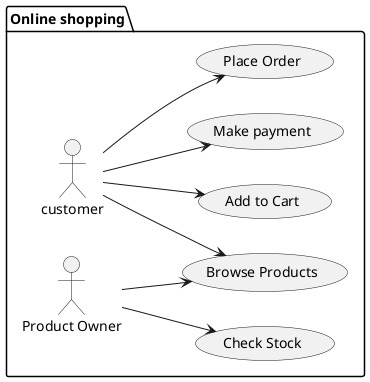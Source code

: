 @startuml
left to right direction
package "Online shopping" {
actor "customer" as pm
  actor "Product Owner" as po
  usecase "Make payment" as UC1
  usecase "Place Order" as UC2
  usecase "Add to Cart" as UC3
  usecase "Browse Products" as UC4
  usecase "Check Stock" as UC5
}
pm --> UC1
pm --> UC2
pm --> UC3
pm --> UC4
po --> UC5
po --> UC4
@enduml